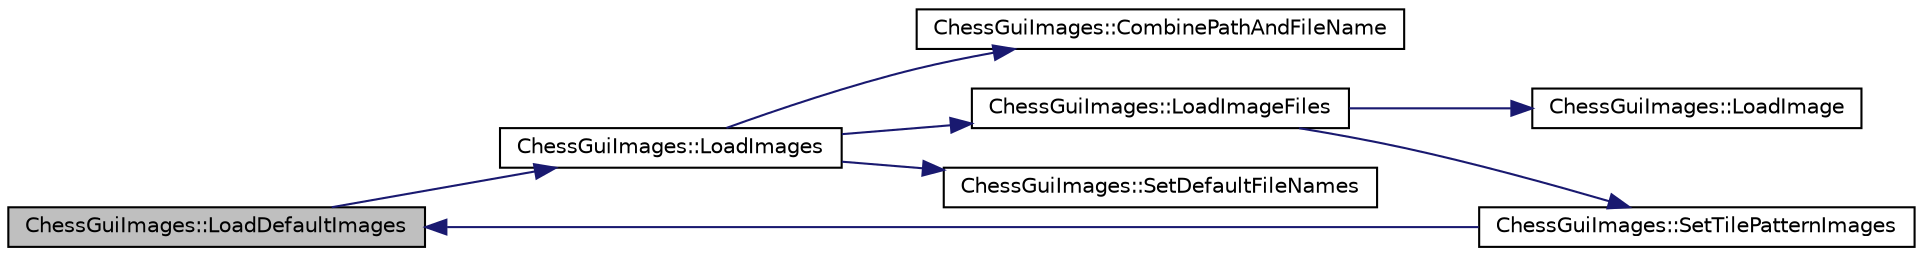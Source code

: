 digraph G
{
  bgcolor="transparent";
  edge [fontname="Helvetica",fontsize="10",labelfontname="Helvetica",labelfontsize="10"];
  node [fontname="Helvetica",fontsize="10",shape=record];
  rankdir=LR;
  Node1 [label="ChessGuiImages::LoadDefaultImages",height=0.2,width=0.4,color="black", fillcolor="grey75", style="filled" fontcolor="black"];
  Node1 -> Node2 [color="midnightblue",fontsize="10",style="solid",fontname="Helvetica"];
  Node2 [label="ChessGuiImages::LoadImages",height=0.2,width=0.4,color="black",URL="$d3/d0c/classChessGuiImages.html#acfa291be8779b457d12e80a6a29686d6",tooltip="looks in directory defined by path for images following default naming (SetDefaultFileNames)"];
  Node2 -> Node3 [color="midnightblue",fontsize="10",style="solid",fontname="Helvetica"];
  Node3 [label="ChessGuiImages::CombinePathAndFileName",height=0.2,width=0.4,color="black",URL="$d3/d0c/classChessGuiImages.html#a7783367b689ddd77abf432a9fab97ff4",tooltip="Prepends path to the contents of imagePaths Does not modify any element of imagePaths that is empty (..."];
  Node2 -> Node4 [color="midnightblue",fontsize="10",style="solid",fontname="Helvetica"];
  Node4 [label="ChessGuiImages::LoadImageFiles",height=0.2,width=0.4,color="black",URL="$d3/d0c/classChessGuiImages.html#a1c2ada8d071aa420285949d1463bff80",tooltip="Attempts to load the values of imagePaths as Gdk::Pixbufs into images, matching indexes."];
  Node4 -> Node5 [color="midnightblue",fontsize="10",style="solid",fontname="Helvetica"];
  Node5 [label="ChessGuiImages::LoadImage",height=0.2,width=0.4,color="black",URL="$d3/d0c/classChessGuiImages.html#aedc5de514ad917457fdcdc6369e4b349",tooltip="Loads individual image with file located at path."];
  Node4 -> Node6 [color="midnightblue",fontsize="10",style="solid",fontname="Helvetica"];
  Node6 [label="ChessGuiImages::SetTilePatternImages",height=0.2,width=0.4,color="black",URL="$d3/d0c/classChessGuiImages.html#ad53cbd771cda6c7adb979bf128ade1e4",tooltip="Checks to see if a tile image was provided, if not, sets the tile to use BLACK_SQUARE or WHITE_SQUARE..."];
  Node6 -> Node1 [color="midnightblue",fontsize="10",style="solid",fontname="Helvetica"];
  Node2 -> Node7 [color="midnightblue",fontsize="10",style="solid",fontname="Helvetica"];
  Node7 [label="ChessGuiImages::SetDefaultFileNames",height=0.2,width=0.4,color="black",URL="$d3/d0c/classChessGuiImages.html#a90ff5eac1aa6937514ba37ad2655220d",tooltip="loads default filenames into imagePaths"];
}
